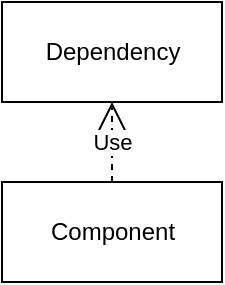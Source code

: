 <mxfile version="13.6.2" type="device"><diagram id="i7ywtmSpoFT9w1iroUTY" name="Page-1"><mxGraphModel dx="569" dy="379" grid="1" gridSize="10" guides="1" tooltips="1" connect="1" arrows="1" fold="1" page="1" pageScale="1" pageWidth="850" pageHeight="1100" math="0" shadow="0"><root><mxCell id="0"/><mxCell id="1" parent="0"/><mxCell id="14pmoQEmBelkTc4Q8p-7-2" value="Component" style="html=1;" vertex="1" parent="1"><mxGeometry x="520" y="400" width="110" height="50" as="geometry"/></mxCell><mxCell id="14pmoQEmBelkTc4Q8p-7-3" value="Dependency" style="html=1;" vertex="1" parent="1"><mxGeometry x="520" y="310" width="110" height="50" as="geometry"/></mxCell><mxCell id="14pmoQEmBelkTc4Q8p-7-4" value="Use" style="endArrow=open;endSize=12;dashed=1;html=1;entryX=0.5;entryY=1;entryDx=0;entryDy=0;" edge="1" parent="1" source="14pmoQEmBelkTc4Q8p-7-2" target="14pmoQEmBelkTc4Q8p-7-3"><mxGeometry width="160" relative="1" as="geometry"><mxPoint x="430" y="480" as="sourcePoint"/><mxPoint x="590" y="480" as="targetPoint"/></mxGeometry></mxCell></root></mxGraphModel></diagram></mxfile>